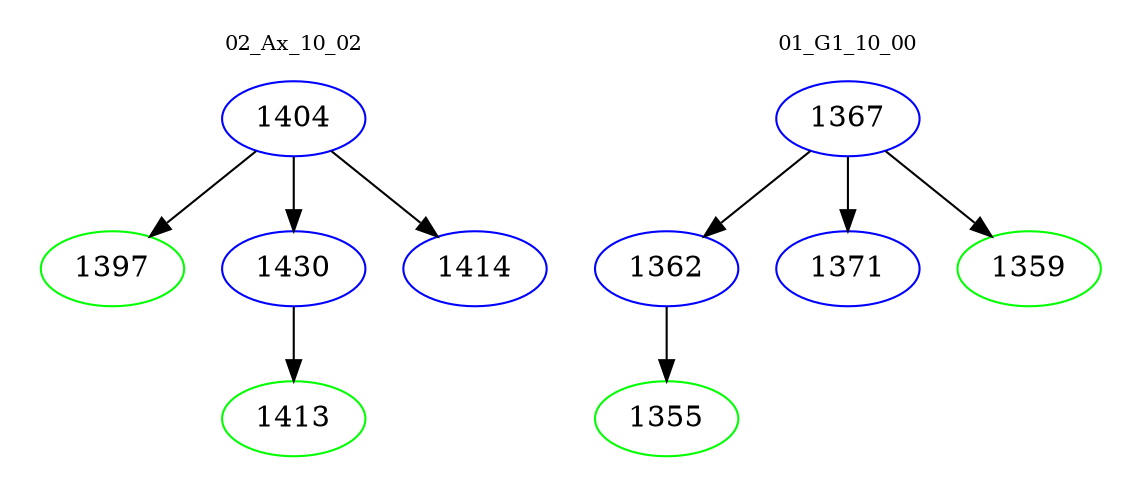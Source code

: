 digraph{
subgraph cluster_0 {
color = white
label = "02_Ax_10_02";
fontsize=10;
T0_1404 [label="1404", color="blue"]
T0_1404 -> T0_1397 [color="black"]
T0_1397 [label="1397", color="green"]
T0_1404 -> T0_1430 [color="black"]
T0_1430 [label="1430", color="blue"]
T0_1430 -> T0_1413 [color="black"]
T0_1413 [label="1413", color="green"]
T0_1404 -> T0_1414 [color="black"]
T0_1414 [label="1414", color="blue"]
}
subgraph cluster_1 {
color = white
label = "01_G1_10_00";
fontsize=10;
T1_1367 [label="1367", color="blue"]
T1_1367 -> T1_1362 [color="black"]
T1_1362 [label="1362", color="blue"]
T1_1362 -> T1_1355 [color="black"]
T1_1355 [label="1355", color="green"]
T1_1367 -> T1_1371 [color="black"]
T1_1371 [label="1371", color="blue"]
T1_1367 -> T1_1359 [color="black"]
T1_1359 [label="1359", color="green"]
}
}
